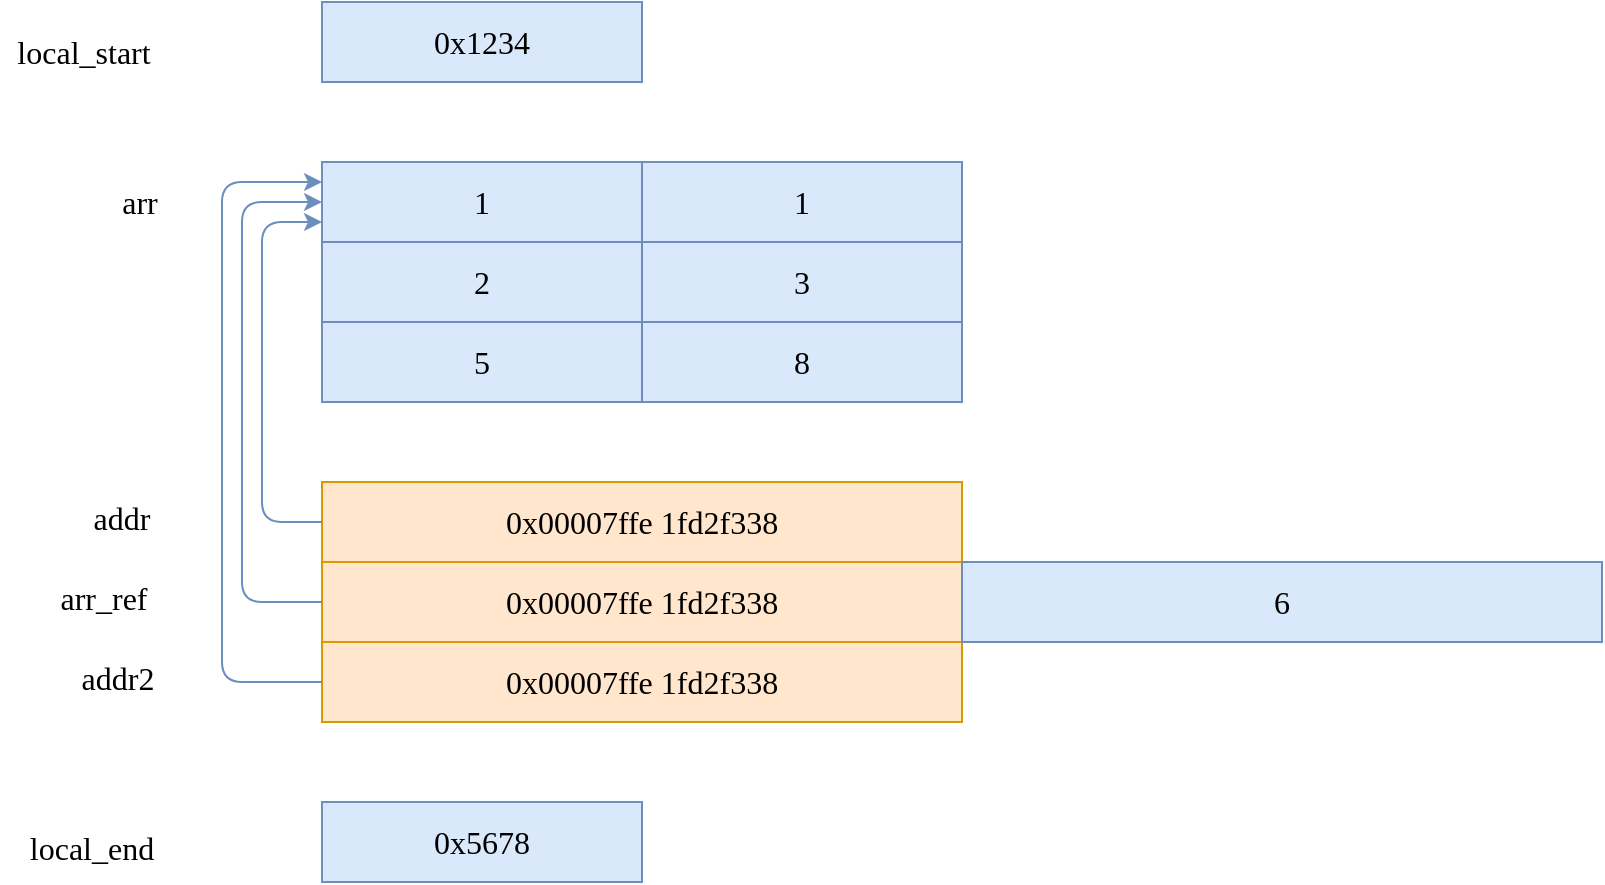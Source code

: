 <mxfile version="24.2.5" type="device">
  <diagram name="Page-1" id="LOAMqYtN5ZF6aIKnbtde">
    <mxGraphModel dx="1434" dy="835" grid="1" gridSize="10" guides="1" tooltips="1" connect="1" arrows="1" fold="1" page="1" pageScale="1" pageWidth="850" pageHeight="1100" math="0" shadow="0">
      <root>
        <mxCell id="0" />
        <mxCell id="1" parent="0" />
        <mxCell id="ITXANBQU6ehowKGBy_JG-1" value="0x1234" style="rounded=0;whiteSpace=wrap;html=1;shadow=0;strokeColor=#6c8ebf;strokeWidth=1;fontFamily=Ubuntu;fontSize=16;fontStyle=0;fillColor=#dae8fc;" parent="1" vertex="1">
          <mxGeometry x="200" y="320" width="160" height="40" as="geometry" />
        </mxCell>
        <mxCell id="ITXANBQU6ehowKGBy_JG-2" value="0x5678" style="rounded=0;whiteSpace=wrap;html=1;shadow=0;strokeColor=#6c8ebf;strokeWidth=1;fontFamily=Ubuntu;fontSize=16;fontStyle=0;fillColor=#dae8fc;" parent="1" vertex="1">
          <mxGeometry x="200" y="720" width="160" height="40" as="geometry" />
        </mxCell>
        <mxCell id="ITXANBQU6ehowKGBy_JG-3" value="local_start" style="text;html=1;align=center;verticalAlign=middle;whiteSpace=wrap;rounded=0;fontFamily=Ubuntu;fontSize=16;fontStyle=0;" parent="1" vertex="1">
          <mxGeometry x="39" y="330" width="84" height="30" as="geometry" />
        </mxCell>
        <mxCell id="ITXANBQU6ehowKGBy_JG-4" value="local_end" style="text;html=1;align=center;verticalAlign=middle;whiteSpace=wrap;rounded=0;fontFamily=Ubuntu;fontSize=16;fontStyle=0;" parent="1" vertex="1">
          <mxGeometry x="45" y="727.5" width="80" height="30" as="geometry" />
        </mxCell>
        <mxCell id="ITXANBQU6ehowKGBy_JG-5" value="1" style="rounded=0;whiteSpace=wrap;html=1;shadow=0;strokeColor=#6c8ebf;strokeWidth=1;fontFamily=Ubuntu;fontSize=16;fontStyle=0;fillColor=#dae8fc;" parent="1" vertex="1">
          <mxGeometry x="200" y="400" width="160" height="40" as="geometry" />
        </mxCell>
        <mxCell id="ITXANBQU6ehowKGBy_JG-6" value="1" style="rounded=0;whiteSpace=wrap;html=1;shadow=0;strokeColor=#6c8ebf;strokeWidth=1;fontFamily=Ubuntu;fontSize=16;fontStyle=0;fillColor=#dae8fc;" parent="1" vertex="1">
          <mxGeometry x="360" y="400" width="160" height="40" as="geometry" />
        </mxCell>
        <mxCell id="ITXANBQU6ehowKGBy_JG-7" value="2" style="rounded=0;whiteSpace=wrap;html=1;shadow=0;strokeColor=#6c8ebf;strokeWidth=1;fontFamily=Ubuntu;fontSize=16;fontStyle=0;fillColor=#dae8fc;" parent="1" vertex="1">
          <mxGeometry x="200" y="440" width="160" height="40" as="geometry" />
        </mxCell>
        <mxCell id="ITXANBQU6ehowKGBy_JG-8" value="3" style="rounded=0;whiteSpace=wrap;html=1;shadow=0;strokeColor=#6c8ebf;strokeWidth=1;fontFamily=Ubuntu;fontSize=16;fontStyle=0;fillColor=#dae8fc;" parent="1" vertex="1">
          <mxGeometry x="360" y="440" width="160" height="40" as="geometry" />
        </mxCell>
        <mxCell id="ITXANBQU6ehowKGBy_JG-10" value="8" style="rounded=0;whiteSpace=wrap;html=1;shadow=0;strokeColor=#6c8ebf;strokeWidth=1;fontFamily=Ubuntu;fontSize=16;fontStyle=0;fillColor=#dae8fc;" parent="1" vertex="1">
          <mxGeometry x="360" y="480" width="160" height="40" as="geometry" />
        </mxCell>
        <mxCell id="ITXANBQU6ehowKGBy_JG-11" value="5" style="rounded=0;whiteSpace=wrap;html=1;shadow=0;strokeColor=#6c8ebf;strokeWidth=1;fontFamily=Ubuntu;fontSize=16;fontStyle=0;fillColor=#dae8fc;" parent="1" vertex="1">
          <mxGeometry x="200" y="480" width="160" height="40" as="geometry" />
        </mxCell>
        <mxCell id="ITXANBQU6ehowKGBy_JG-12" value="arr" style="text;html=1;align=center;verticalAlign=middle;whiteSpace=wrap;rounded=0;fontFamily=Ubuntu;fontSize=16;fontStyle=0;" parent="1" vertex="1">
          <mxGeometry x="89" y="405" width="40" height="30" as="geometry" />
        </mxCell>
        <mxCell id="ITXANBQU6ehowKGBy_JG-13" value="0x00007ffe 1fd2f338" style="rounded=0;whiteSpace=wrap;html=1;shadow=0;strokeColor=#d79b00;strokeWidth=1;fontFamily=Ubuntu;fontSize=16;fontStyle=0;fillColor=#ffe6cc;" parent="1" vertex="1">
          <mxGeometry x="200" y="560" width="320" height="40" as="geometry" />
        </mxCell>
        <mxCell id="ITXANBQU6ehowKGBy_JG-14" value="addr" style="text;html=1;align=center;verticalAlign=middle;whiteSpace=wrap;rounded=0;fontFamily=Ubuntu;fontSize=16;fontStyle=0;" parent="1" vertex="1">
          <mxGeometry x="70" y="562.5" width="60" height="30" as="geometry" />
        </mxCell>
        <mxCell id="ITXANBQU6ehowKGBy_JG-15" value="addr2" style="text;html=1;align=center;verticalAlign=middle;whiteSpace=wrap;rounded=0;fontFamily=Ubuntu;fontSize=16;fontStyle=0;" parent="1" vertex="1">
          <mxGeometry x="73" y="642.5" width="50" height="30" as="geometry" />
        </mxCell>
        <mxCell id="ITXANBQU6ehowKGBy_JG-16" value="0x00007ffe 1fd2f338" style="rounded=0;whiteSpace=wrap;html=1;shadow=0;strokeColor=#d79b00;strokeWidth=1;fontFamily=Ubuntu;fontSize=16;fontStyle=0;fillColor=#ffe6cc;" parent="1" vertex="1">
          <mxGeometry x="200" y="600" width="320" height="40" as="geometry" />
        </mxCell>
        <mxCell id="ITXANBQU6ehowKGBy_JG-17" value="0x00007ffe 1fd2f338" style="rounded=0;whiteSpace=wrap;html=1;shadow=0;strokeColor=#d79b00;strokeWidth=1;fontFamily=Ubuntu;fontSize=16;fontStyle=0;fillColor=#ffe6cc;" parent="1" vertex="1">
          <mxGeometry x="200" y="640" width="320" height="40" as="geometry" />
        </mxCell>
        <mxCell id="ITXANBQU6ehowKGBy_JG-18" value="arr_ref" style="text;html=1;align=center;verticalAlign=middle;whiteSpace=wrap;rounded=0;fontFamily=Ubuntu;fontSize=16;fontStyle=0;" parent="1" vertex="1">
          <mxGeometry x="61" y="602.5" width="60" height="30" as="geometry" />
        </mxCell>
        <mxCell id="ITXANBQU6ehowKGBy_JG-20" value="6" style="rounded=0;whiteSpace=wrap;html=1;shadow=0;strokeColor=#6c8ebf;strokeWidth=1;fontFamily=Ubuntu;fontSize=16;fontStyle=0;fillColor=#dae8fc;" parent="1" vertex="1">
          <mxGeometry x="520" y="600" width="320" height="40" as="geometry" />
        </mxCell>
        <mxCell id="ITXANBQU6ehowKGBy_JG-23" value="" style="endArrow=classic;html=1;rounded=1;shadow=0;strokeColor=#6c8ebf;strokeWidth=1;fontFamily=Ubuntu;fontSize=14;fontStyle=0;fillColor=#dae8fc;exitX=0;exitY=0.5;exitDx=0;exitDy=0;entryX=0;entryY=0.75;entryDx=0;entryDy=0;" parent="1" source="ITXANBQU6ehowKGBy_JG-13" target="ITXANBQU6ehowKGBy_JG-5" edge="1">
          <mxGeometry width="50" height="50" relative="1" as="geometry">
            <mxPoint x="400" y="570" as="sourcePoint" />
            <mxPoint x="450" y="520" as="targetPoint" />
            <Array as="points">
              <mxPoint x="170" y="580" />
              <mxPoint x="170" y="430" />
            </Array>
          </mxGeometry>
        </mxCell>
        <mxCell id="ITXANBQU6ehowKGBy_JG-24" value="" style="endArrow=classic;html=1;rounded=1;shadow=0;strokeColor=#6c8ebf;strokeWidth=1;fontFamily=Ubuntu;fontSize=14;fontStyle=0;fillColor=#dae8fc;exitX=0;exitY=0.5;exitDx=0;exitDy=0;entryX=0;entryY=0.5;entryDx=0;entryDy=0;" parent="1" source="ITXANBQU6ehowKGBy_JG-16" target="ITXANBQU6ehowKGBy_JG-5" edge="1">
          <mxGeometry width="50" height="50" relative="1" as="geometry">
            <mxPoint x="210" y="590" as="sourcePoint" />
            <mxPoint x="210" y="410" as="targetPoint" />
            <Array as="points">
              <mxPoint x="160" y="620" />
              <mxPoint x="160" y="420" />
            </Array>
          </mxGeometry>
        </mxCell>
        <mxCell id="ITXANBQU6ehowKGBy_JG-25" value="" style="endArrow=classic;html=1;rounded=1;shadow=0;strokeColor=#6c8ebf;strokeWidth=1;fontFamily=Ubuntu;fontSize=14;fontStyle=0;fillColor=#dae8fc;exitX=0;exitY=0.5;exitDx=0;exitDy=0;entryX=0;entryY=0.25;entryDx=0;entryDy=0;" parent="1" source="ITXANBQU6ehowKGBy_JG-17" target="ITXANBQU6ehowKGBy_JG-5" edge="1">
          <mxGeometry width="50" height="50" relative="1" as="geometry">
            <mxPoint x="210" y="630" as="sourcePoint" />
            <mxPoint x="210" y="430" as="targetPoint" />
            <Array as="points">
              <mxPoint x="150" y="660" />
              <mxPoint x="150" y="410" />
            </Array>
          </mxGeometry>
        </mxCell>
      </root>
    </mxGraphModel>
  </diagram>
</mxfile>
